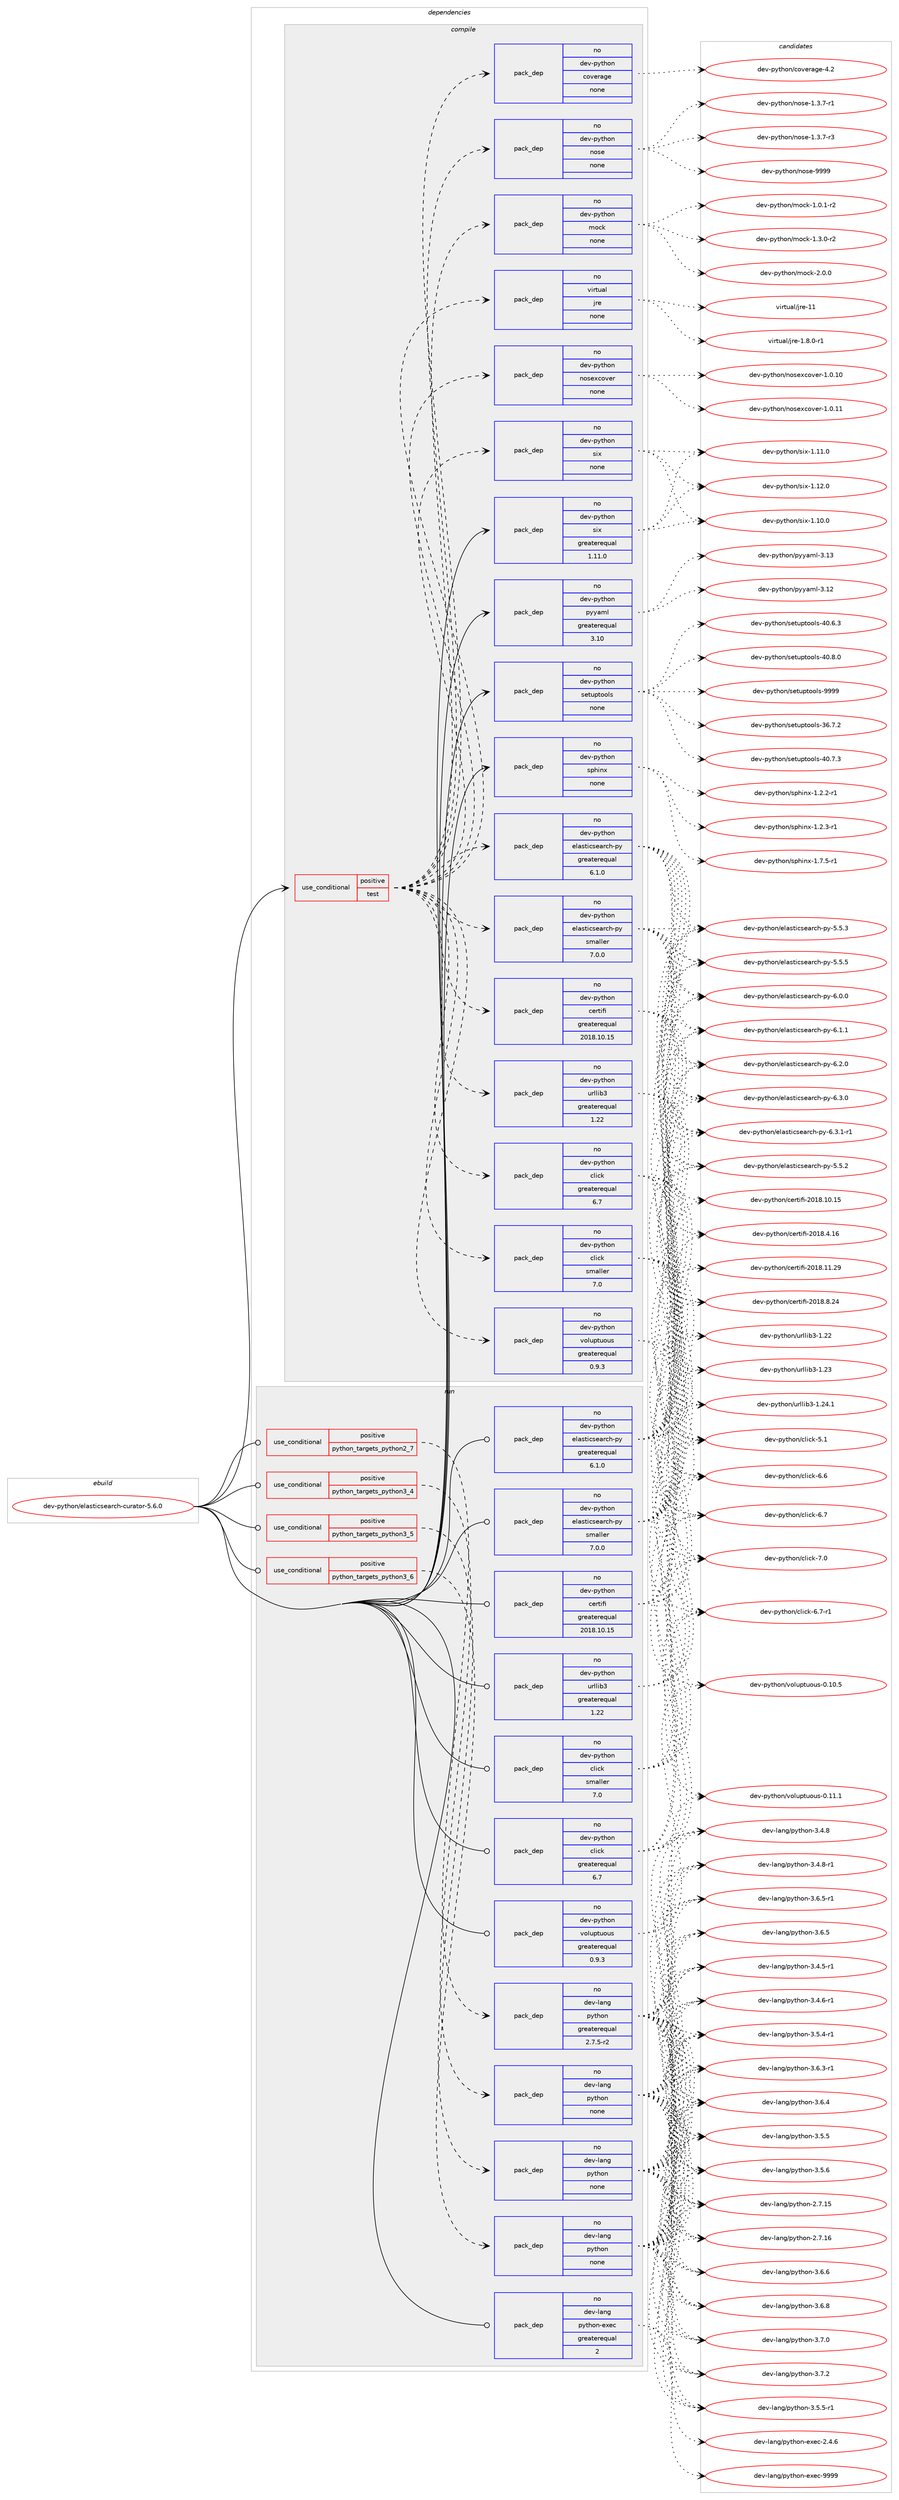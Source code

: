 digraph prolog {

# *************
# Graph options
# *************

newrank=true;
concentrate=true;
compound=true;
graph [rankdir=LR,fontname=Helvetica,fontsize=10,ranksep=1.5];#, ranksep=2.5, nodesep=0.2];
edge  [arrowhead=vee];
node  [fontname=Helvetica,fontsize=10];

# **********
# The ebuild
# **********

subgraph cluster_leftcol {
color=gray;
rank=same;
label=<<i>ebuild</i>>;
id [label="dev-python/elasticsearch-curator-5.6.0", color=red, width=4, href="../dev-python/elasticsearch-curator-5.6.0.svg"];
}

# ****************
# The dependencies
# ****************

subgraph cluster_midcol {
color=gray;
label=<<i>dependencies</i>>;
subgraph cluster_compile {
fillcolor="#eeeeee";
style=filled;
label=<<i>compile</i>>;
subgraph cond373805 {
dependency1407589 [label=<<TABLE BORDER="0" CELLBORDER="1" CELLSPACING="0" CELLPADDING="4"><TR><TD ROWSPAN="3" CELLPADDING="10">use_conditional</TD></TR><TR><TD>positive</TD></TR><TR><TD>test</TD></TR></TABLE>>, shape=none, color=red];
subgraph pack1010526 {
dependency1407590 [label=<<TABLE BORDER="0" CELLBORDER="1" CELLSPACING="0" CELLPADDING="4" WIDTH="220"><TR><TD ROWSPAN="6" CELLPADDING="30">pack_dep</TD></TR><TR><TD WIDTH="110">no</TD></TR><TR><TD>dev-python</TD></TR><TR><TD>elasticsearch-py</TD></TR><TR><TD>greaterequal</TD></TR><TR><TD>6.1.0</TD></TR></TABLE>>, shape=none, color=blue];
}
dependency1407589:e -> dependency1407590:w [weight=20,style="dashed",arrowhead="vee"];
subgraph pack1010527 {
dependency1407591 [label=<<TABLE BORDER="0" CELLBORDER="1" CELLSPACING="0" CELLPADDING="4" WIDTH="220"><TR><TD ROWSPAN="6" CELLPADDING="30">pack_dep</TD></TR><TR><TD WIDTH="110">no</TD></TR><TR><TD>dev-python</TD></TR><TR><TD>elasticsearch-py</TD></TR><TR><TD>smaller</TD></TR><TR><TD>7.0.0</TD></TR></TABLE>>, shape=none, color=blue];
}
dependency1407589:e -> dependency1407591:w [weight=20,style="dashed",arrowhead="vee"];
subgraph pack1010528 {
dependency1407592 [label=<<TABLE BORDER="0" CELLBORDER="1" CELLSPACING="0" CELLPADDING="4" WIDTH="220"><TR><TD ROWSPAN="6" CELLPADDING="30">pack_dep</TD></TR><TR><TD WIDTH="110">no</TD></TR><TR><TD>dev-python</TD></TR><TR><TD>click</TD></TR><TR><TD>greaterequal</TD></TR><TR><TD>6.7</TD></TR></TABLE>>, shape=none, color=blue];
}
dependency1407589:e -> dependency1407592:w [weight=20,style="dashed",arrowhead="vee"];
subgraph pack1010529 {
dependency1407593 [label=<<TABLE BORDER="0" CELLBORDER="1" CELLSPACING="0" CELLPADDING="4" WIDTH="220"><TR><TD ROWSPAN="6" CELLPADDING="30">pack_dep</TD></TR><TR><TD WIDTH="110">no</TD></TR><TR><TD>dev-python</TD></TR><TR><TD>click</TD></TR><TR><TD>smaller</TD></TR><TR><TD>7.0</TD></TR></TABLE>>, shape=none, color=blue];
}
dependency1407589:e -> dependency1407593:w [weight=20,style="dashed",arrowhead="vee"];
subgraph pack1010530 {
dependency1407594 [label=<<TABLE BORDER="0" CELLBORDER="1" CELLSPACING="0" CELLPADDING="4" WIDTH="220"><TR><TD ROWSPAN="6" CELLPADDING="30">pack_dep</TD></TR><TR><TD WIDTH="110">no</TD></TR><TR><TD>dev-python</TD></TR><TR><TD>certifi</TD></TR><TR><TD>greaterequal</TD></TR><TR><TD>2018.10.15</TD></TR></TABLE>>, shape=none, color=blue];
}
dependency1407589:e -> dependency1407594:w [weight=20,style="dashed",arrowhead="vee"];
subgraph pack1010531 {
dependency1407595 [label=<<TABLE BORDER="0" CELLBORDER="1" CELLSPACING="0" CELLPADDING="4" WIDTH="220"><TR><TD ROWSPAN="6" CELLPADDING="30">pack_dep</TD></TR><TR><TD WIDTH="110">no</TD></TR><TR><TD>dev-python</TD></TR><TR><TD>urllib3</TD></TR><TR><TD>greaterequal</TD></TR><TR><TD>1.22</TD></TR></TABLE>>, shape=none, color=blue];
}
dependency1407589:e -> dependency1407595:w [weight=20,style="dashed",arrowhead="vee"];
subgraph pack1010532 {
dependency1407596 [label=<<TABLE BORDER="0" CELLBORDER="1" CELLSPACING="0" CELLPADDING="4" WIDTH="220"><TR><TD ROWSPAN="6" CELLPADDING="30">pack_dep</TD></TR><TR><TD WIDTH="110">no</TD></TR><TR><TD>dev-python</TD></TR><TR><TD>voluptuous</TD></TR><TR><TD>greaterequal</TD></TR><TR><TD>0.9.3</TD></TR></TABLE>>, shape=none, color=blue];
}
dependency1407589:e -> dependency1407596:w [weight=20,style="dashed",arrowhead="vee"];
subgraph pack1010533 {
dependency1407597 [label=<<TABLE BORDER="0" CELLBORDER="1" CELLSPACING="0" CELLPADDING="4" WIDTH="220"><TR><TD ROWSPAN="6" CELLPADDING="30">pack_dep</TD></TR><TR><TD WIDTH="110">no</TD></TR><TR><TD>virtual</TD></TR><TR><TD>jre</TD></TR><TR><TD>none</TD></TR><TR><TD></TD></TR></TABLE>>, shape=none, color=blue];
}
dependency1407589:e -> dependency1407597:w [weight=20,style="dashed",arrowhead="vee"];
subgraph pack1010534 {
dependency1407598 [label=<<TABLE BORDER="0" CELLBORDER="1" CELLSPACING="0" CELLPADDING="4" WIDTH="220"><TR><TD ROWSPAN="6" CELLPADDING="30">pack_dep</TD></TR><TR><TD WIDTH="110">no</TD></TR><TR><TD>dev-python</TD></TR><TR><TD>mock</TD></TR><TR><TD>none</TD></TR><TR><TD></TD></TR></TABLE>>, shape=none, color=blue];
}
dependency1407589:e -> dependency1407598:w [weight=20,style="dashed",arrowhead="vee"];
subgraph pack1010535 {
dependency1407599 [label=<<TABLE BORDER="0" CELLBORDER="1" CELLSPACING="0" CELLPADDING="4" WIDTH="220"><TR><TD ROWSPAN="6" CELLPADDING="30">pack_dep</TD></TR><TR><TD WIDTH="110">no</TD></TR><TR><TD>dev-python</TD></TR><TR><TD>nose</TD></TR><TR><TD>none</TD></TR><TR><TD></TD></TR></TABLE>>, shape=none, color=blue];
}
dependency1407589:e -> dependency1407599:w [weight=20,style="dashed",arrowhead="vee"];
subgraph pack1010536 {
dependency1407600 [label=<<TABLE BORDER="0" CELLBORDER="1" CELLSPACING="0" CELLPADDING="4" WIDTH="220"><TR><TD ROWSPAN="6" CELLPADDING="30">pack_dep</TD></TR><TR><TD WIDTH="110">no</TD></TR><TR><TD>dev-python</TD></TR><TR><TD>coverage</TD></TR><TR><TD>none</TD></TR><TR><TD></TD></TR></TABLE>>, shape=none, color=blue];
}
dependency1407589:e -> dependency1407600:w [weight=20,style="dashed",arrowhead="vee"];
subgraph pack1010537 {
dependency1407601 [label=<<TABLE BORDER="0" CELLBORDER="1" CELLSPACING="0" CELLPADDING="4" WIDTH="220"><TR><TD ROWSPAN="6" CELLPADDING="30">pack_dep</TD></TR><TR><TD WIDTH="110">no</TD></TR><TR><TD>dev-python</TD></TR><TR><TD>nosexcover</TD></TR><TR><TD>none</TD></TR><TR><TD></TD></TR></TABLE>>, shape=none, color=blue];
}
dependency1407589:e -> dependency1407601:w [weight=20,style="dashed",arrowhead="vee"];
subgraph pack1010538 {
dependency1407602 [label=<<TABLE BORDER="0" CELLBORDER="1" CELLSPACING="0" CELLPADDING="4" WIDTH="220"><TR><TD ROWSPAN="6" CELLPADDING="30">pack_dep</TD></TR><TR><TD WIDTH="110">no</TD></TR><TR><TD>dev-python</TD></TR><TR><TD>six</TD></TR><TR><TD>none</TD></TR><TR><TD></TD></TR></TABLE>>, shape=none, color=blue];
}
dependency1407589:e -> dependency1407602:w [weight=20,style="dashed",arrowhead="vee"];
}
id:e -> dependency1407589:w [weight=20,style="solid",arrowhead="vee"];
subgraph pack1010539 {
dependency1407603 [label=<<TABLE BORDER="0" CELLBORDER="1" CELLSPACING="0" CELLPADDING="4" WIDTH="220"><TR><TD ROWSPAN="6" CELLPADDING="30">pack_dep</TD></TR><TR><TD WIDTH="110">no</TD></TR><TR><TD>dev-python</TD></TR><TR><TD>pyyaml</TD></TR><TR><TD>greaterequal</TD></TR><TR><TD>3.10</TD></TR></TABLE>>, shape=none, color=blue];
}
id:e -> dependency1407603:w [weight=20,style="solid",arrowhead="vee"];
subgraph pack1010540 {
dependency1407604 [label=<<TABLE BORDER="0" CELLBORDER="1" CELLSPACING="0" CELLPADDING="4" WIDTH="220"><TR><TD ROWSPAN="6" CELLPADDING="30">pack_dep</TD></TR><TR><TD WIDTH="110">no</TD></TR><TR><TD>dev-python</TD></TR><TR><TD>setuptools</TD></TR><TR><TD>none</TD></TR><TR><TD></TD></TR></TABLE>>, shape=none, color=blue];
}
id:e -> dependency1407604:w [weight=20,style="solid",arrowhead="vee"];
subgraph pack1010541 {
dependency1407605 [label=<<TABLE BORDER="0" CELLBORDER="1" CELLSPACING="0" CELLPADDING="4" WIDTH="220"><TR><TD ROWSPAN="6" CELLPADDING="30">pack_dep</TD></TR><TR><TD WIDTH="110">no</TD></TR><TR><TD>dev-python</TD></TR><TR><TD>six</TD></TR><TR><TD>greaterequal</TD></TR><TR><TD>1.11.0</TD></TR></TABLE>>, shape=none, color=blue];
}
id:e -> dependency1407605:w [weight=20,style="solid",arrowhead="vee"];
subgraph pack1010542 {
dependency1407606 [label=<<TABLE BORDER="0" CELLBORDER="1" CELLSPACING="0" CELLPADDING="4" WIDTH="220"><TR><TD ROWSPAN="6" CELLPADDING="30">pack_dep</TD></TR><TR><TD WIDTH="110">no</TD></TR><TR><TD>dev-python</TD></TR><TR><TD>sphinx</TD></TR><TR><TD>none</TD></TR><TR><TD></TD></TR></TABLE>>, shape=none, color=blue];
}
id:e -> dependency1407606:w [weight=20,style="solid",arrowhead="vee"];
}
subgraph cluster_compileandrun {
fillcolor="#eeeeee";
style=filled;
label=<<i>compile and run</i>>;
}
subgraph cluster_run {
fillcolor="#eeeeee";
style=filled;
label=<<i>run</i>>;
subgraph cond373806 {
dependency1407607 [label=<<TABLE BORDER="0" CELLBORDER="1" CELLSPACING="0" CELLPADDING="4"><TR><TD ROWSPAN="3" CELLPADDING="10">use_conditional</TD></TR><TR><TD>positive</TD></TR><TR><TD>python_targets_python2_7</TD></TR></TABLE>>, shape=none, color=red];
subgraph pack1010543 {
dependency1407608 [label=<<TABLE BORDER="0" CELLBORDER="1" CELLSPACING="0" CELLPADDING="4" WIDTH="220"><TR><TD ROWSPAN="6" CELLPADDING="30">pack_dep</TD></TR><TR><TD WIDTH="110">no</TD></TR><TR><TD>dev-lang</TD></TR><TR><TD>python</TD></TR><TR><TD>greaterequal</TD></TR><TR><TD>2.7.5-r2</TD></TR></TABLE>>, shape=none, color=blue];
}
dependency1407607:e -> dependency1407608:w [weight=20,style="dashed",arrowhead="vee"];
}
id:e -> dependency1407607:w [weight=20,style="solid",arrowhead="odot"];
subgraph cond373807 {
dependency1407609 [label=<<TABLE BORDER="0" CELLBORDER="1" CELLSPACING="0" CELLPADDING="4"><TR><TD ROWSPAN="3" CELLPADDING="10">use_conditional</TD></TR><TR><TD>positive</TD></TR><TR><TD>python_targets_python3_4</TD></TR></TABLE>>, shape=none, color=red];
subgraph pack1010544 {
dependency1407610 [label=<<TABLE BORDER="0" CELLBORDER="1" CELLSPACING="0" CELLPADDING="4" WIDTH="220"><TR><TD ROWSPAN="6" CELLPADDING="30">pack_dep</TD></TR><TR><TD WIDTH="110">no</TD></TR><TR><TD>dev-lang</TD></TR><TR><TD>python</TD></TR><TR><TD>none</TD></TR><TR><TD></TD></TR></TABLE>>, shape=none, color=blue];
}
dependency1407609:e -> dependency1407610:w [weight=20,style="dashed",arrowhead="vee"];
}
id:e -> dependency1407609:w [weight=20,style="solid",arrowhead="odot"];
subgraph cond373808 {
dependency1407611 [label=<<TABLE BORDER="0" CELLBORDER="1" CELLSPACING="0" CELLPADDING="4"><TR><TD ROWSPAN="3" CELLPADDING="10">use_conditional</TD></TR><TR><TD>positive</TD></TR><TR><TD>python_targets_python3_5</TD></TR></TABLE>>, shape=none, color=red];
subgraph pack1010545 {
dependency1407612 [label=<<TABLE BORDER="0" CELLBORDER="1" CELLSPACING="0" CELLPADDING="4" WIDTH="220"><TR><TD ROWSPAN="6" CELLPADDING="30">pack_dep</TD></TR><TR><TD WIDTH="110">no</TD></TR><TR><TD>dev-lang</TD></TR><TR><TD>python</TD></TR><TR><TD>none</TD></TR><TR><TD></TD></TR></TABLE>>, shape=none, color=blue];
}
dependency1407611:e -> dependency1407612:w [weight=20,style="dashed",arrowhead="vee"];
}
id:e -> dependency1407611:w [weight=20,style="solid",arrowhead="odot"];
subgraph cond373809 {
dependency1407613 [label=<<TABLE BORDER="0" CELLBORDER="1" CELLSPACING="0" CELLPADDING="4"><TR><TD ROWSPAN="3" CELLPADDING="10">use_conditional</TD></TR><TR><TD>positive</TD></TR><TR><TD>python_targets_python3_6</TD></TR></TABLE>>, shape=none, color=red];
subgraph pack1010546 {
dependency1407614 [label=<<TABLE BORDER="0" CELLBORDER="1" CELLSPACING="0" CELLPADDING="4" WIDTH="220"><TR><TD ROWSPAN="6" CELLPADDING="30">pack_dep</TD></TR><TR><TD WIDTH="110">no</TD></TR><TR><TD>dev-lang</TD></TR><TR><TD>python</TD></TR><TR><TD>none</TD></TR><TR><TD></TD></TR></TABLE>>, shape=none, color=blue];
}
dependency1407613:e -> dependency1407614:w [weight=20,style="dashed",arrowhead="vee"];
}
id:e -> dependency1407613:w [weight=20,style="solid",arrowhead="odot"];
subgraph pack1010547 {
dependency1407615 [label=<<TABLE BORDER="0" CELLBORDER="1" CELLSPACING="0" CELLPADDING="4" WIDTH="220"><TR><TD ROWSPAN="6" CELLPADDING="30">pack_dep</TD></TR><TR><TD WIDTH="110">no</TD></TR><TR><TD>dev-lang</TD></TR><TR><TD>python-exec</TD></TR><TR><TD>greaterequal</TD></TR><TR><TD>2</TD></TR></TABLE>>, shape=none, color=blue];
}
id:e -> dependency1407615:w [weight=20,style="solid",arrowhead="odot"];
subgraph pack1010548 {
dependency1407616 [label=<<TABLE BORDER="0" CELLBORDER="1" CELLSPACING="0" CELLPADDING="4" WIDTH="220"><TR><TD ROWSPAN="6" CELLPADDING="30">pack_dep</TD></TR><TR><TD WIDTH="110">no</TD></TR><TR><TD>dev-python</TD></TR><TR><TD>certifi</TD></TR><TR><TD>greaterequal</TD></TR><TR><TD>2018.10.15</TD></TR></TABLE>>, shape=none, color=blue];
}
id:e -> dependency1407616:w [weight=20,style="solid",arrowhead="odot"];
subgraph pack1010549 {
dependency1407617 [label=<<TABLE BORDER="0" CELLBORDER="1" CELLSPACING="0" CELLPADDING="4" WIDTH="220"><TR><TD ROWSPAN="6" CELLPADDING="30">pack_dep</TD></TR><TR><TD WIDTH="110">no</TD></TR><TR><TD>dev-python</TD></TR><TR><TD>click</TD></TR><TR><TD>greaterequal</TD></TR><TR><TD>6.7</TD></TR></TABLE>>, shape=none, color=blue];
}
id:e -> dependency1407617:w [weight=20,style="solid",arrowhead="odot"];
subgraph pack1010550 {
dependency1407618 [label=<<TABLE BORDER="0" CELLBORDER="1" CELLSPACING="0" CELLPADDING="4" WIDTH="220"><TR><TD ROWSPAN="6" CELLPADDING="30">pack_dep</TD></TR><TR><TD WIDTH="110">no</TD></TR><TR><TD>dev-python</TD></TR><TR><TD>click</TD></TR><TR><TD>smaller</TD></TR><TR><TD>7.0</TD></TR></TABLE>>, shape=none, color=blue];
}
id:e -> dependency1407618:w [weight=20,style="solid",arrowhead="odot"];
subgraph pack1010551 {
dependency1407619 [label=<<TABLE BORDER="0" CELLBORDER="1" CELLSPACING="0" CELLPADDING="4" WIDTH="220"><TR><TD ROWSPAN="6" CELLPADDING="30">pack_dep</TD></TR><TR><TD WIDTH="110">no</TD></TR><TR><TD>dev-python</TD></TR><TR><TD>elasticsearch-py</TD></TR><TR><TD>greaterequal</TD></TR><TR><TD>6.1.0</TD></TR></TABLE>>, shape=none, color=blue];
}
id:e -> dependency1407619:w [weight=20,style="solid",arrowhead="odot"];
subgraph pack1010552 {
dependency1407620 [label=<<TABLE BORDER="0" CELLBORDER="1" CELLSPACING="0" CELLPADDING="4" WIDTH="220"><TR><TD ROWSPAN="6" CELLPADDING="30">pack_dep</TD></TR><TR><TD WIDTH="110">no</TD></TR><TR><TD>dev-python</TD></TR><TR><TD>elasticsearch-py</TD></TR><TR><TD>smaller</TD></TR><TR><TD>7.0.0</TD></TR></TABLE>>, shape=none, color=blue];
}
id:e -> dependency1407620:w [weight=20,style="solid",arrowhead="odot"];
subgraph pack1010553 {
dependency1407621 [label=<<TABLE BORDER="0" CELLBORDER="1" CELLSPACING="0" CELLPADDING="4" WIDTH="220"><TR><TD ROWSPAN="6" CELLPADDING="30">pack_dep</TD></TR><TR><TD WIDTH="110">no</TD></TR><TR><TD>dev-python</TD></TR><TR><TD>urllib3</TD></TR><TR><TD>greaterequal</TD></TR><TR><TD>1.22</TD></TR></TABLE>>, shape=none, color=blue];
}
id:e -> dependency1407621:w [weight=20,style="solid",arrowhead="odot"];
subgraph pack1010554 {
dependency1407622 [label=<<TABLE BORDER="0" CELLBORDER="1" CELLSPACING="0" CELLPADDING="4" WIDTH="220"><TR><TD ROWSPAN="6" CELLPADDING="30">pack_dep</TD></TR><TR><TD WIDTH="110">no</TD></TR><TR><TD>dev-python</TD></TR><TR><TD>voluptuous</TD></TR><TR><TD>greaterequal</TD></TR><TR><TD>0.9.3</TD></TR></TABLE>>, shape=none, color=blue];
}
id:e -> dependency1407622:w [weight=20,style="solid",arrowhead="odot"];
}
}

# **************
# The candidates
# **************

subgraph cluster_choices {
rank=same;
color=gray;
label=<<i>candidates</i>>;

subgraph choice1010526 {
color=black;
nodesep=1;
choice10010111845112121116104111110471011089711511610599115101971149910445112121455346534650 [label="dev-python/elasticsearch-py-5.5.2", color=red, width=4,href="../dev-python/elasticsearch-py-5.5.2.svg"];
choice10010111845112121116104111110471011089711511610599115101971149910445112121455346534651 [label="dev-python/elasticsearch-py-5.5.3", color=red, width=4,href="../dev-python/elasticsearch-py-5.5.3.svg"];
choice10010111845112121116104111110471011089711511610599115101971149910445112121455346534653 [label="dev-python/elasticsearch-py-5.5.5", color=red, width=4,href="../dev-python/elasticsearch-py-5.5.5.svg"];
choice10010111845112121116104111110471011089711511610599115101971149910445112121455446484648 [label="dev-python/elasticsearch-py-6.0.0", color=red, width=4,href="../dev-python/elasticsearch-py-6.0.0.svg"];
choice10010111845112121116104111110471011089711511610599115101971149910445112121455446494649 [label="dev-python/elasticsearch-py-6.1.1", color=red, width=4,href="../dev-python/elasticsearch-py-6.1.1.svg"];
choice10010111845112121116104111110471011089711511610599115101971149910445112121455446504648 [label="dev-python/elasticsearch-py-6.2.0", color=red, width=4,href="../dev-python/elasticsearch-py-6.2.0.svg"];
choice10010111845112121116104111110471011089711511610599115101971149910445112121455446514648 [label="dev-python/elasticsearch-py-6.3.0", color=red, width=4,href="../dev-python/elasticsearch-py-6.3.0.svg"];
choice100101118451121211161041111104710110897115116105991151019711499104451121214554465146494511449 [label="dev-python/elasticsearch-py-6.3.1-r1", color=red, width=4,href="../dev-python/elasticsearch-py-6.3.1-r1.svg"];
dependency1407590:e -> choice10010111845112121116104111110471011089711511610599115101971149910445112121455346534650:w [style=dotted,weight="100"];
dependency1407590:e -> choice10010111845112121116104111110471011089711511610599115101971149910445112121455346534651:w [style=dotted,weight="100"];
dependency1407590:e -> choice10010111845112121116104111110471011089711511610599115101971149910445112121455346534653:w [style=dotted,weight="100"];
dependency1407590:e -> choice10010111845112121116104111110471011089711511610599115101971149910445112121455446484648:w [style=dotted,weight="100"];
dependency1407590:e -> choice10010111845112121116104111110471011089711511610599115101971149910445112121455446494649:w [style=dotted,weight="100"];
dependency1407590:e -> choice10010111845112121116104111110471011089711511610599115101971149910445112121455446504648:w [style=dotted,weight="100"];
dependency1407590:e -> choice10010111845112121116104111110471011089711511610599115101971149910445112121455446514648:w [style=dotted,weight="100"];
dependency1407590:e -> choice100101118451121211161041111104710110897115116105991151019711499104451121214554465146494511449:w [style=dotted,weight="100"];
}
subgraph choice1010527 {
color=black;
nodesep=1;
choice10010111845112121116104111110471011089711511610599115101971149910445112121455346534650 [label="dev-python/elasticsearch-py-5.5.2", color=red, width=4,href="../dev-python/elasticsearch-py-5.5.2.svg"];
choice10010111845112121116104111110471011089711511610599115101971149910445112121455346534651 [label="dev-python/elasticsearch-py-5.5.3", color=red, width=4,href="../dev-python/elasticsearch-py-5.5.3.svg"];
choice10010111845112121116104111110471011089711511610599115101971149910445112121455346534653 [label="dev-python/elasticsearch-py-5.5.5", color=red, width=4,href="../dev-python/elasticsearch-py-5.5.5.svg"];
choice10010111845112121116104111110471011089711511610599115101971149910445112121455446484648 [label="dev-python/elasticsearch-py-6.0.0", color=red, width=4,href="../dev-python/elasticsearch-py-6.0.0.svg"];
choice10010111845112121116104111110471011089711511610599115101971149910445112121455446494649 [label="dev-python/elasticsearch-py-6.1.1", color=red, width=4,href="../dev-python/elasticsearch-py-6.1.1.svg"];
choice10010111845112121116104111110471011089711511610599115101971149910445112121455446504648 [label="dev-python/elasticsearch-py-6.2.0", color=red, width=4,href="../dev-python/elasticsearch-py-6.2.0.svg"];
choice10010111845112121116104111110471011089711511610599115101971149910445112121455446514648 [label="dev-python/elasticsearch-py-6.3.0", color=red, width=4,href="../dev-python/elasticsearch-py-6.3.0.svg"];
choice100101118451121211161041111104710110897115116105991151019711499104451121214554465146494511449 [label="dev-python/elasticsearch-py-6.3.1-r1", color=red, width=4,href="../dev-python/elasticsearch-py-6.3.1-r1.svg"];
dependency1407591:e -> choice10010111845112121116104111110471011089711511610599115101971149910445112121455346534650:w [style=dotted,weight="100"];
dependency1407591:e -> choice10010111845112121116104111110471011089711511610599115101971149910445112121455346534651:w [style=dotted,weight="100"];
dependency1407591:e -> choice10010111845112121116104111110471011089711511610599115101971149910445112121455346534653:w [style=dotted,weight="100"];
dependency1407591:e -> choice10010111845112121116104111110471011089711511610599115101971149910445112121455446484648:w [style=dotted,weight="100"];
dependency1407591:e -> choice10010111845112121116104111110471011089711511610599115101971149910445112121455446494649:w [style=dotted,weight="100"];
dependency1407591:e -> choice10010111845112121116104111110471011089711511610599115101971149910445112121455446504648:w [style=dotted,weight="100"];
dependency1407591:e -> choice10010111845112121116104111110471011089711511610599115101971149910445112121455446514648:w [style=dotted,weight="100"];
dependency1407591:e -> choice100101118451121211161041111104710110897115116105991151019711499104451121214554465146494511449:w [style=dotted,weight="100"];
}
subgraph choice1010528 {
color=black;
nodesep=1;
choice1001011184511212111610411111047991081059910745534649 [label="dev-python/click-5.1", color=red, width=4,href="../dev-python/click-5.1.svg"];
choice1001011184511212111610411111047991081059910745544654 [label="dev-python/click-6.6", color=red, width=4,href="../dev-python/click-6.6.svg"];
choice1001011184511212111610411111047991081059910745544655 [label="dev-python/click-6.7", color=red, width=4,href="../dev-python/click-6.7.svg"];
choice10010111845112121116104111110479910810599107455446554511449 [label="dev-python/click-6.7-r1", color=red, width=4,href="../dev-python/click-6.7-r1.svg"];
choice1001011184511212111610411111047991081059910745554648 [label="dev-python/click-7.0", color=red, width=4,href="../dev-python/click-7.0.svg"];
dependency1407592:e -> choice1001011184511212111610411111047991081059910745534649:w [style=dotted,weight="100"];
dependency1407592:e -> choice1001011184511212111610411111047991081059910745544654:w [style=dotted,weight="100"];
dependency1407592:e -> choice1001011184511212111610411111047991081059910745544655:w [style=dotted,weight="100"];
dependency1407592:e -> choice10010111845112121116104111110479910810599107455446554511449:w [style=dotted,weight="100"];
dependency1407592:e -> choice1001011184511212111610411111047991081059910745554648:w [style=dotted,weight="100"];
}
subgraph choice1010529 {
color=black;
nodesep=1;
choice1001011184511212111610411111047991081059910745534649 [label="dev-python/click-5.1", color=red, width=4,href="../dev-python/click-5.1.svg"];
choice1001011184511212111610411111047991081059910745544654 [label="dev-python/click-6.6", color=red, width=4,href="../dev-python/click-6.6.svg"];
choice1001011184511212111610411111047991081059910745544655 [label="dev-python/click-6.7", color=red, width=4,href="../dev-python/click-6.7.svg"];
choice10010111845112121116104111110479910810599107455446554511449 [label="dev-python/click-6.7-r1", color=red, width=4,href="../dev-python/click-6.7-r1.svg"];
choice1001011184511212111610411111047991081059910745554648 [label="dev-python/click-7.0", color=red, width=4,href="../dev-python/click-7.0.svg"];
dependency1407593:e -> choice1001011184511212111610411111047991081059910745534649:w [style=dotted,weight="100"];
dependency1407593:e -> choice1001011184511212111610411111047991081059910745544654:w [style=dotted,weight="100"];
dependency1407593:e -> choice1001011184511212111610411111047991081059910745544655:w [style=dotted,weight="100"];
dependency1407593:e -> choice10010111845112121116104111110479910810599107455446554511449:w [style=dotted,weight="100"];
dependency1407593:e -> choice1001011184511212111610411111047991081059910745554648:w [style=dotted,weight="100"];
}
subgraph choice1010530 {
color=black;
nodesep=1;
choice1001011184511212111610411111047991011141161051021054550484956464948464953 [label="dev-python/certifi-2018.10.15", color=red, width=4,href="../dev-python/certifi-2018.10.15.svg"];
choice1001011184511212111610411111047991011141161051021054550484956464949465057 [label="dev-python/certifi-2018.11.29", color=red, width=4,href="../dev-python/certifi-2018.11.29.svg"];
choice10010111845112121116104111110479910111411610510210545504849564652464954 [label="dev-python/certifi-2018.4.16", color=red, width=4,href="../dev-python/certifi-2018.4.16.svg"];
choice10010111845112121116104111110479910111411610510210545504849564656465052 [label="dev-python/certifi-2018.8.24", color=red, width=4,href="../dev-python/certifi-2018.8.24.svg"];
dependency1407594:e -> choice1001011184511212111610411111047991011141161051021054550484956464948464953:w [style=dotted,weight="100"];
dependency1407594:e -> choice1001011184511212111610411111047991011141161051021054550484956464949465057:w [style=dotted,weight="100"];
dependency1407594:e -> choice10010111845112121116104111110479910111411610510210545504849564652464954:w [style=dotted,weight="100"];
dependency1407594:e -> choice10010111845112121116104111110479910111411610510210545504849564656465052:w [style=dotted,weight="100"];
}
subgraph choice1010531 {
color=black;
nodesep=1;
choice100101118451121211161041111104711711410810810598514549465050 [label="dev-python/urllib3-1.22", color=red, width=4,href="../dev-python/urllib3-1.22.svg"];
choice100101118451121211161041111104711711410810810598514549465051 [label="dev-python/urllib3-1.23", color=red, width=4,href="../dev-python/urllib3-1.23.svg"];
choice1001011184511212111610411111047117114108108105985145494650524649 [label="dev-python/urllib3-1.24.1", color=red, width=4,href="../dev-python/urllib3-1.24.1.svg"];
dependency1407595:e -> choice100101118451121211161041111104711711410810810598514549465050:w [style=dotted,weight="100"];
dependency1407595:e -> choice100101118451121211161041111104711711410810810598514549465051:w [style=dotted,weight="100"];
dependency1407595:e -> choice1001011184511212111610411111047117114108108105985145494650524649:w [style=dotted,weight="100"];
}
subgraph choice1010532 {
color=black;
nodesep=1;
choice100101118451121211161041111104711811110811711211611711111711545484649484653 [label="dev-python/voluptuous-0.10.5", color=red, width=4,href="../dev-python/voluptuous-0.10.5.svg"];
choice100101118451121211161041111104711811110811711211611711111711545484649494649 [label="dev-python/voluptuous-0.11.1", color=red, width=4,href="../dev-python/voluptuous-0.11.1.svg"];
dependency1407596:e -> choice100101118451121211161041111104711811110811711211611711111711545484649484653:w [style=dotted,weight="100"];
dependency1407596:e -> choice100101118451121211161041111104711811110811711211611711111711545484649494649:w [style=dotted,weight="100"];
}
subgraph choice1010533 {
color=black;
nodesep=1;
choice11810511411611797108471061141014549465646484511449 [label="virtual/jre-1.8.0-r1", color=red, width=4,href="../virtual/jre-1.8.0-r1.svg"];
choice1181051141161179710847106114101454949 [label="virtual/jre-11", color=red, width=4,href="../virtual/jre-11.svg"];
dependency1407597:e -> choice11810511411611797108471061141014549465646484511449:w [style=dotted,weight="100"];
dependency1407597:e -> choice1181051141161179710847106114101454949:w [style=dotted,weight="100"];
}
subgraph choice1010534 {
color=black;
nodesep=1;
choice1001011184511212111610411111047109111991074549464846494511450 [label="dev-python/mock-1.0.1-r2", color=red, width=4,href="../dev-python/mock-1.0.1-r2.svg"];
choice1001011184511212111610411111047109111991074549465146484511450 [label="dev-python/mock-1.3.0-r2", color=red, width=4,href="../dev-python/mock-1.3.0-r2.svg"];
choice100101118451121211161041111104710911199107455046484648 [label="dev-python/mock-2.0.0", color=red, width=4,href="../dev-python/mock-2.0.0.svg"];
dependency1407598:e -> choice1001011184511212111610411111047109111991074549464846494511450:w [style=dotted,weight="100"];
dependency1407598:e -> choice1001011184511212111610411111047109111991074549465146484511450:w [style=dotted,weight="100"];
dependency1407598:e -> choice100101118451121211161041111104710911199107455046484648:w [style=dotted,weight="100"];
}
subgraph choice1010535 {
color=black;
nodesep=1;
choice10010111845112121116104111110471101111151014549465146554511449 [label="dev-python/nose-1.3.7-r1", color=red, width=4,href="../dev-python/nose-1.3.7-r1.svg"];
choice10010111845112121116104111110471101111151014549465146554511451 [label="dev-python/nose-1.3.7-r3", color=red, width=4,href="../dev-python/nose-1.3.7-r3.svg"];
choice10010111845112121116104111110471101111151014557575757 [label="dev-python/nose-9999", color=red, width=4,href="../dev-python/nose-9999.svg"];
dependency1407599:e -> choice10010111845112121116104111110471101111151014549465146554511449:w [style=dotted,weight="100"];
dependency1407599:e -> choice10010111845112121116104111110471101111151014549465146554511451:w [style=dotted,weight="100"];
dependency1407599:e -> choice10010111845112121116104111110471101111151014557575757:w [style=dotted,weight="100"];
}
subgraph choice1010536 {
color=black;
nodesep=1;
choice1001011184511212111610411111047991111181011149710310145524650 [label="dev-python/coverage-4.2", color=red, width=4,href="../dev-python/coverage-4.2.svg"];
dependency1407600:e -> choice1001011184511212111610411111047991111181011149710310145524650:w [style=dotted,weight="100"];
}
subgraph choice1010537 {
color=black;
nodesep=1;
choice10010111845112121116104111110471101111151011209911111810111445494648464948 [label="dev-python/nosexcover-1.0.10", color=red, width=4,href="../dev-python/nosexcover-1.0.10.svg"];
choice10010111845112121116104111110471101111151011209911111810111445494648464949 [label="dev-python/nosexcover-1.0.11", color=red, width=4,href="../dev-python/nosexcover-1.0.11.svg"];
dependency1407601:e -> choice10010111845112121116104111110471101111151011209911111810111445494648464948:w [style=dotted,weight="100"];
dependency1407601:e -> choice10010111845112121116104111110471101111151011209911111810111445494648464949:w [style=dotted,weight="100"];
}
subgraph choice1010538 {
color=black;
nodesep=1;
choice100101118451121211161041111104711510512045494649484648 [label="dev-python/six-1.10.0", color=red, width=4,href="../dev-python/six-1.10.0.svg"];
choice100101118451121211161041111104711510512045494649494648 [label="dev-python/six-1.11.0", color=red, width=4,href="../dev-python/six-1.11.0.svg"];
choice100101118451121211161041111104711510512045494649504648 [label="dev-python/six-1.12.0", color=red, width=4,href="../dev-python/six-1.12.0.svg"];
dependency1407602:e -> choice100101118451121211161041111104711510512045494649484648:w [style=dotted,weight="100"];
dependency1407602:e -> choice100101118451121211161041111104711510512045494649494648:w [style=dotted,weight="100"];
dependency1407602:e -> choice100101118451121211161041111104711510512045494649504648:w [style=dotted,weight="100"];
}
subgraph choice1010539 {
color=black;
nodesep=1;
choice1001011184511212111610411111047112121121971091084551464950 [label="dev-python/pyyaml-3.12", color=red, width=4,href="../dev-python/pyyaml-3.12.svg"];
choice1001011184511212111610411111047112121121971091084551464951 [label="dev-python/pyyaml-3.13", color=red, width=4,href="../dev-python/pyyaml-3.13.svg"];
dependency1407603:e -> choice1001011184511212111610411111047112121121971091084551464950:w [style=dotted,weight="100"];
dependency1407603:e -> choice1001011184511212111610411111047112121121971091084551464951:w [style=dotted,weight="100"];
}
subgraph choice1010540 {
color=black;
nodesep=1;
choice100101118451121211161041111104711510111611711211611111110811545515446554650 [label="dev-python/setuptools-36.7.2", color=red, width=4,href="../dev-python/setuptools-36.7.2.svg"];
choice100101118451121211161041111104711510111611711211611111110811545524846544651 [label="dev-python/setuptools-40.6.3", color=red, width=4,href="../dev-python/setuptools-40.6.3.svg"];
choice100101118451121211161041111104711510111611711211611111110811545524846554651 [label="dev-python/setuptools-40.7.3", color=red, width=4,href="../dev-python/setuptools-40.7.3.svg"];
choice100101118451121211161041111104711510111611711211611111110811545524846564648 [label="dev-python/setuptools-40.8.0", color=red, width=4,href="../dev-python/setuptools-40.8.0.svg"];
choice10010111845112121116104111110471151011161171121161111111081154557575757 [label="dev-python/setuptools-9999", color=red, width=4,href="../dev-python/setuptools-9999.svg"];
dependency1407604:e -> choice100101118451121211161041111104711510111611711211611111110811545515446554650:w [style=dotted,weight="100"];
dependency1407604:e -> choice100101118451121211161041111104711510111611711211611111110811545524846544651:w [style=dotted,weight="100"];
dependency1407604:e -> choice100101118451121211161041111104711510111611711211611111110811545524846554651:w [style=dotted,weight="100"];
dependency1407604:e -> choice100101118451121211161041111104711510111611711211611111110811545524846564648:w [style=dotted,weight="100"];
dependency1407604:e -> choice10010111845112121116104111110471151011161171121161111111081154557575757:w [style=dotted,weight="100"];
}
subgraph choice1010541 {
color=black;
nodesep=1;
choice100101118451121211161041111104711510512045494649484648 [label="dev-python/six-1.10.0", color=red, width=4,href="../dev-python/six-1.10.0.svg"];
choice100101118451121211161041111104711510512045494649494648 [label="dev-python/six-1.11.0", color=red, width=4,href="../dev-python/six-1.11.0.svg"];
choice100101118451121211161041111104711510512045494649504648 [label="dev-python/six-1.12.0", color=red, width=4,href="../dev-python/six-1.12.0.svg"];
dependency1407605:e -> choice100101118451121211161041111104711510512045494649484648:w [style=dotted,weight="100"];
dependency1407605:e -> choice100101118451121211161041111104711510512045494649494648:w [style=dotted,weight="100"];
dependency1407605:e -> choice100101118451121211161041111104711510512045494649504648:w [style=dotted,weight="100"];
}
subgraph choice1010542 {
color=black;
nodesep=1;
choice10010111845112121116104111110471151121041051101204549465046504511449 [label="dev-python/sphinx-1.2.2-r1", color=red, width=4,href="../dev-python/sphinx-1.2.2-r1.svg"];
choice10010111845112121116104111110471151121041051101204549465046514511449 [label="dev-python/sphinx-1.2.3-r1", color=red, width=4,href="../dev-python/sphinx-1.2.3-r1.svg"];
choice10010111845112121116104111110471151121041051101204549465546534511449 [label="dev-python/sphinx-1.7.5-r1", color=red, width=4,href="../dev-python/sphinx-1.7.5-r1.svg"];
dependency1407606:e -> choice10010111845112121116104111110471151121041051101204549465046504511449:w [style=dotted,weight="100"];
dependency1407606:e -> choice10010111845112121116104111110471151121041051101204549465046514511449:w [style=dotted,weight="100"];
dependency1407606:e -> choice10010111845112121116104111110471151121041051101204549465546534511449:w [style=dotted,weight="100"];
}
subgraph choice1010543 {
color=black;
nodesep=1;
choice10010111845108971101034711212111610411111045504655464953 [label="dev-lang/python-2.7.15", color=red, width=4,href="../dev-lang/python-2.7.15.svg"];
choice10010111845108971101034711212111610411111045504655464954 [label="dev-lang/python-2.7.16", color=red, width=4,href="../dev-lang/python-2.7.16.svg"];
choice1001011184510897110103471121211161041111104551465246534511449 [label="dev-lang/python-3.4.5-r1", color=red, width=4,href="../dev-lang/python-3.4.5-r1.svg"];
choice1001011184510897110103471121211161041111104551465246544511449 [label="dev-lang/python-3.4.6-r1", color=red, width=4,href="../dev-lang/python-3.4.6-r1.svg"];
choice100101118451089711010347112121116104111110455146524656 [label="dev-lang/python-3.4.8", color=red, width=4,href="../dev-lang/python-3.4.8.svg"];
choice1001011184510897110103471121211161041111104551465246564511449 [label="dev-lang/python-3.4.8-r1", color=red, width=4,href="../dev-lang/python-3.4.8-r1.svg"];
choice1001011184510897110103471121211161041111104551465346524511449 [label="dev-lang/python-3.5.4-r1", color=red, width=4,href="../dev-lang/python-3.5.4-r1.svg"];
choice100101118451089711010347112121116104111110455146534653 [label="dev-lang/python-3.5.5", color=red, width=4,href="../dev-lang/python-3.5.5.svg"];
choice1001011184510897110103471121211161041111104551465346534511449 [label="dev-lang/python-3.5.5-r1", color=red, width=4,href="../dev-lang/python-3.5.5-r1.svg"];
choice100101118451089711010347112121116104111110455146534654 [label="dev-lang/python-3.5.6", color=red, width=4,href="../dev-lang/python-3.5.6.svg"];
choice1001011184510897110103471121211161041111104551465446514511449 [label="dev-lang/python-3.6.3-r1", color=red, width=4,href="../dev-lang/python-3.6.3-r1.svg"];
choice100101118451089711010347112121116104111110455146544652 [label="dev-lang/python-3.6.4", color=red, width=4,href="../dev-lang/python-3.6.4.svg"];
choice100101118451089711010347112121116104111110455146544653 [label="dev-lang/python-3.6.5", color=red, width=4,href="../dev-lang/python-3.6.5.svg"];
choice1001011184510897110103471121211161041111104551465446534511449 [label="dev-lang/python-3.6.5-r1", color=red, width=4,href="../dev-lang/python-3.6.5-r1.svg"];
choice100101118451089711010347112121116104111110455146544654 [label="dev-lang/python-3.6.6", color=red, width=4,href="../dev-lang/python-3.6.6.svg"];
choice100101118451089711010347112121116104111110455146544656 [label="dev-lang/python-3.6.8", color=red, width=4,href="../dev-lang/python-3.6.8.svg"];
choice100101118451089711010347112121116104111110455146554648 [label="dev-lang/python-3.7.0", color=red, width=4,href="../dev-lang/python-3.7.0.svg"];
choice100101118451089711010347112121116104111110455146554650 [label="dev-lang/python-3.7.2", color=red, width=4,href="../dev-lang/python-3.7.2.svg"];
dependency1407608:e -> choice10010111845108971101034711212111610411111045504655464953:w [style=dotted,weight="100"];
dependency1407608:e -> choice10010111845108971101034711212111610411111045504655464954:w [style=dotted,weight="100"];
dependency1407608:e -> choice1001011184510897110103471121211161041111104551465246534511449:w [style=dotted,weight="100"];
dependency1407608:e -> choice1001011184510897110103471121211161041111104551465246544511449:w [style=dotted,weight="100"];
dependency1407608:e -> choice100101118451089711010347112121116104111110455146524656:w [style=dotted,weight="100"];
dependency1407608:e -> choice1001011184510897110103471121211161041111104551465246564511449:w [style=dotted,weight="100"];
dependency1407608:e -> choice1001011184510897110103471121211161041111104551465346524511449:w [style=dotted,weight="100"];
dependency1407608:e -> choice100101118451089711010347112121116104111110455146534653:w [style=dotted,weight="100"];
dependency1407608:e -> choice1001011184510897110103471121211161041111104551465346534511449:w [style=dotted,weight="100"];
dependency1407608:e -> choice100101118451089711010347112121116104111110455146534654:w [style=dotted,weight="100"];
dependency1407608:e -> choice1001011184510897110103471121211161041111104551465446514511449:w [style=dotted,weight="100"];
dependency1407608:e -> choice100101118451089711010347112121116104111110455146544652:w [style=dotted,weight="100"];
dependency1407608:e -> choice100101118451089711010347112121116104111110455146544653:w [style=dotted,weight="100"];
dependency1407608:e -> choice1001011184510897110103471121211161041111104551465446534511449:w [style=dotted,weight="100"];
dependency1407608:e -> choice100101118451089711010347112121116104111110455146544654:w [style=dotted,weight="100"];
dependency1407608:e -> choice100101118451089711010347112121116104111110455146544656:w [style=dotted,weight="100"];
dependency1407608:e -> choice100101118451089711010347112121116104111110455146554648:w [style=dotted,weight="100"];
dependency1407608:e -> choice100101118451089711010347112121116104111110455146554650:w [style=dotted,weight="100"];
}
subgraph choice1010544 {
color=black;
nodesep=1;
choice10010111845108971101034711212111610411111045504655464953 [label="dev-lang/python-2.7.15", color=red, width=4,href="../dev-lang/python-2.7.15.svg"];
choice10010111845108971101034711212111610411111045504655464954 [label="dev-lang/python-2.7.16", color=red, width=4,href="../dev-lang/python-2.7.16.svg"];
choice1001011184510897110103471121211161041111104551465246534511449 [label="dev-lang/python-3.4.5-r1", color=red, width=4,href="../dev-lang/python-3.4.5-r1.svg"];
choice1001011184510897110103471121211161041111104551465246544511449 [label="dev-lang/python-3.4.6-r1", color=red, width=4,href="../dev-lang/python-3.4.6-r1.svg"];
choice100101118451089711010347112121116104111110455146524656 [label="dev-lang/python-3.4.8", color=red, width=4,href="../dev-lang/python-3.4.8.svg"];
choice1001011184510897110103471121211161041111104551465246564511449 [label="dev-lang/python-3.4.8-r1", color=red, width=4,href="../dev-lang/python-3.4.8-r1.svg"];
choice1001011184510897110103471121211161041111104551465346524511449 [label="dev-lang/python-3.5.4-r1", color=red, width=4,href="../dev-lang/python-3.5.4-r1.svg"];
choice100101118451089711010347112121116104111110455146534653 [label="dev-lang/python-3.5.5", color=red, width=4,href="../dev-lang/python-3.5.5.svg"];
choice1001011184510897110103471121211161041111104551465346534511449 [label="dev-lang/python-3.5.5-r1", color=red, width=4,href="../dev-lang/python-3.5.5-r1.svg"];
choice100101118451089711010347112121116104111110455146534654 [label="dev-lang/python-3.5.6", color=red, width=4,href="../dev-lang/python-3.5.6.svg"];
choice1001011184510897110103471121211161041111104551465446514511449 [label="dev-lang/python-3.6.3-r1", color=red, width=4,href="../dev-lang/python-3.6.3-r1.svg"];
choice100101118451089711010347112121116104111110455146544652 [label="dev-lang/python-3.6.4", color=red, width=4,href="../dev-lang/python-3.6.4.svg"];
choice100101118451089711010347112121116104111110455146544653 [label="dev-lang/python-3.6.5", color=red, width=4,href="../dev-lang/python-3.6.5.svg"];
choice1001011184510897110103471121211161041111104551465446534511449 [label="dev-lang/python-3.6.5-r1", color=red, width=4,href="../dev-lang/python-3.6.5-r1.svg"];
choice100101118451089711010347112121116104111110455146544654 [label="dev-lang/python-3.6.6", color=red, width=4,href="../dev-lang/python-3.6.6.svg"];
choice100101118451089711010347112121116104111110455146544656 [label="dev-lang/python-3.6.8", color=red, width=4,href="../dev-lang/python-3.6.8.svg"];
choice100101118451089711010347112121116104111110455146554648 [label="dev-lang/python-3.7.0", color=red, width=4,href="../dev-lang/python-3.7.0.svg"];
choice100101118451089711010347112121116104111110455146554650 [label="dev-lang/python-3.7.2", color=red, width=4,href="../dev-lang/python-3.7.2.svg"];
dependency1407610:e -> choice10010111845108971101034711212111610411111045504655464953:w [style=dotted,weight="100"];
dependency1407610:e -> choice10010111845108971101034711212111610411111045504655464954:w [style=dotted,weight="100"];
dependency1407610:e -> choice1001011184510897110103471121211161041111104551465246534511449:w [style=dotted,weight="100"];
dependency1407610:e -> choice1001011184510897110103471121211161041111104551465246544511449:w [style=dotted,weight="100"];
dependency1407610:e -> choice100101118451089711010347112121116104111110455146524656:w [style=dotted,weight="100"];
dependency1407610:e -> choice1001011184510897110103471121211161041111104551465246564511449:w [style=dotted,weight="100"];
dependency1407610:e -> choice1001011184510897110103471121211161041111104551465346524511449:w [style=dotted,weight="100"];
dependency1407610:e -> choice100101118451089711010347112121116104111110455146534653:w [style=dotted,weight="100"];
dependency1407610:e -> choice1001011184510897110103471121211161041111104551465346534511449:w [style=dotted,weight="100"];
dependency1407610:e -> choice100101118451089711010347112121116104111110455146534654:w [style=dotted,weight="100"];
dependency1407610:e -> choice1001011184510897110103471121211161041111104551465446514511449:w [style=dotted,weight="100"];
dependency1407610:e -> choice100101118451089711010347112121116104111110455146544652:w [style=dotted,weight="100"];
dependency1407610:e -> choice100101118451089711010347112121116104111110455146544653:w [style=dotted,weight="100"];
dependency1407610:e -> choice1001011184510897110103471121211161041111104551465446534511449:w [style=dotted,weight="100"];
dependency1407610:e -> choice100101118451089711010347112121116104111110455146544654:w [style=dotted,weight="100"];
dependency1407610:e -> choice100101118451089711010347112121116104111110455146544656:w [style=dotted,weight="100"];
dependency1407610:e -> choice100101118451089711010347112121116104111110455146554648:w [style=dotted,weight="100"];
dependency1407610:e -> choice100101118451089711010347112121116104111110455146554650:w [style=dotted,weight="100"];
}
subgraph choice1010545 {
color=black;
nodesep=1;
choice10010111845108971101034711212111610411111045504655464953 [label="dev-lang/python-2.7.15", color=red, width=4,href="../dev-lang/python-2.7.15.svg"];
choice10010111845108971101034711212111610411111045504655464954 [label="dev-lang/python-2.7.16", color=red, width=4,href="../dev-lang/python-2.7.16.svg"];
choice1001011184510897110103471121211161041111104551465246534511449 [label="dev-lang/python-3.4.5-r1", color=red, width=4,href="../dev-lang/python-3.4.5-r1.svg"];
choice1001011184510897110103471121211161041111104551465246544511449 [label="dev-lang/python-3.4.6-r1", color=red, width=4,href="../dev-lang/python-3.4.6-r1.svg"];
choice100101118451089711010347112121116104111110455146524656 [label="dev-lang/python-3.4.8", color=red, width=4,href="../dev-lang/python-3.4.8.svg"];
choice1001011184510897110103471121211161041111104551465246564511449 [label="dev-lang/python-3.4.8-r1", color=red, width=4,href="../dev-lang/python-3.4.8-r1.svg"];
choice1001011184510897110103471121211161041111104551465346524511449 [label="dev-lang/python-3.5.4-r1", color=red, width=4,href="../dev-lang/python-3.5.4-r1.svg"];
choice100101118451089711010347112121116104111110455146534653 [label="dev-lang/python-3.5.5", color=red, width=4,href="../dev-lang/python-3.5.5.svg"];
choice1001011184510897110103471121211161041111104551465346534511449 [label="dev-lang/python-3.5.5-r1", color=red, width=4,href="../dev-lang/python-3.5.5-r1.svg"];
choice100101118451089711010347112121116104111110455146534654 [label="dev-lang/python-3.5.6", color=red, width=4,href="../dev-lang/python-3.5.6.svg"];
choice1001011184510897110103471121211161041111104551465446514511449 [label="dev-lang/python-3.6.3-r1", color=red, width=4,href="../dev-lang/python-3.6.3-r1.svg"];
choice100101118451089711010347112121116104111110455146544652 [label="dev-lang/python-3.6.4", color=red, width=4,href="../dev-lang/python-3.6.4.svg"];
choice100101118451089711010347112121116104111110455146544653 [label="dev-lang/python-3.6.5", color=red, width=4,href="../dev-lang/python-3.6.5.svg"];
choice1001011184510897110103471121211161041111104551465446534511449 [label="dev-lang/python-3.6.5-r1", color=red, width=4,href="../dev-lang/python-3.6.5-r1.svg"];
choice100101118451089711010347112121116104111110455146544654 [label="dev-lang/python-3.6.6", color=red, width=4,href="../dev-lang/python-3.6.6.svg"];
choice100101118451089711010347112121116104111110455146544656 [label="dev-lang/python-3.6.8", color=red, width=4,href="../dev-lang/python-3.6.8.svg"];
choice100101118451089711010347112121116104111110455146554648 [label="dev-lang/python-3.7.0", color=red, width=4,href="../dev-lang/python-3.7.0.svg"];
choice100101118451089711010347112121116104111110455146554650 [label="dev-lang/python-3.7.2", color=red, width=4,href="../dev-lang/python-3.7.2.svg"];
dependency1407612:e -> choice10010111845108971101034711212111610411111045504655464953:w [style=dotted,weight="100"];
dependency1407612:e -> choice10010111845108971101034711212111610411111045504655464954:w [style=dotted,weight="100"];
dependency1407612:e -> choice1001011184510897110103471121211161041111104551465246534511449:w [style=dotted,weight="100"];
dependency1407612:e -> choice1001011184510897110103471121211161041111104551465246544511449:w [style=dotted,weight="100"];
dependency1407612:e -> choice100101118451089711010347112121116104111110455146524656:w [style=dotted,weight="100"];
dependency1407612:e -> choice1001011184510897110103471121211161041111104551465246564511449:w [style=dotted,weight="100"];
dependency1407612:e -> choice1001011184510897110103471121211161041111104551465346524511449:w [style=dotted,weight="100"];
dependency1407612:e -> choice100101118451089711010347112121116104111110455146534653:w [style=dotted,weight="100"];
dependency1407612:e -> choice1001011184510897110103471121211161041111104551465346534511449:w [style=dotted,weight="100"];
dependency1407612:e -> choice100101118451089711010347112121116104111110455146534654:w [style=dotted,weight="100"];
dependency1407612:e -> choice1001011184510897110103471121211161041111104551465446514511449:w [style=dotted,weight="100"];
dependency1407612:e -> choice100101118451089711010347112121116104111110455146544652:w [style=dotted,weight="100"];
dependency1407612:e -> choice100101118451089711010347112121116104111110455146544653:w [style=dotted,weight="100"];
dependency1407612:e -> choice1001011184510897110103471121211161041111104551465446534511449:w [style=dotted,weight="100"];
dependency1407612:e -> choice100101118451089711010347112121116104111110455146544654:w [style=dotted,weight="100"];
dependency1407612:e -> choice100101118451089711010347112121116104111110455146544656:w [style=dotted,weight="100"];
dependency1407612:e -> choice100101118451089711010347112121116104111110455146554648:w [style=dotted,weight="100"];
dependency1407612:e -> choice100101118451089711010347112121116104111110455146554650:w [style=dotted,weight="100"];
}
subgraph choice1010546 {
color=black;
nodesep=1;
choice10010111845108971101034711212111610411111045504655464953 [label="dev-lang/python-2.7.15", color=red, width=4,href="../dev-lang/python-2.7.15.svg"];
choice10010111845108971101034711212111610411111045504655464954 [label="dev-lang/python-2.7.16", color=red, width=4,href="../dev-lang/python-2.7.16.svg"];
choice1001011184510897110103471121211161041111104551465246534511449 [label="dev-lang/python-3.4.5-r1", color=red, width=4,href="../dev-lang/python-3.4.5-r1.svg"];
choice1001011184510897110103471121211161041111104551465246544511449 [label="dev-lang/python-3.4.6-r1", color=red, width=4,href="../dev-lang/python-3.4.6-r1.svg"];
choice100101118451089711010347112121116104111110455146524656 [label="dev-lang/python-3.4.8", color=red, width=4,href="../dev-lang/python-3.4.8.svg"];
choice1001011184510897110103471121211161041111104551465246564511449 [label="dev-lang/python-3.4.8-r1", color=red, width=4,href="../dev-lang/python-3.4.8-r1.svg"];
choice1001011184510897110103471121211161041111104551465346524511449 [label="dev-lang/python-3.5.4-r1", color=red, width=4,href="../dev-lang/python-3.5.4-r1.svg"];
choice100101118451089711010347112121116104111110455146534653 [label="dev-lang/python-3.5.5", color=red, width=4,href="../dev-lang/python-3.5.5.svg"];
choice1001011184510897110103471121211161041111104551465346534511449 [label="dev-lang/python-3.5.5-r1", color=red, width=4,href="../dev-lang/python-3.5.5-r1.svg"];
choice100101118451089711010347112121116104111110455146534654 [label="dev-lang/python-3.5.6", color=red, width=4,href="../dev-lang/python-3.5.6.svg"];
choice1001011184510897110103471121211161041111104551465446514511449 [label="dev-lang/python-3.6.3-r1", color=red, width=4,href="../dev-lang/python-3.6.3-r1.svg"];
choice100101118451089711010347112121116104111110455146544652 [label="dev-lang/python-3.6.4", color=red, width=4,href="../dev-lang/python-3.6.4.svg"];
choice100101118451089711010347112121116104111110455146544653 [label="dev-lang/python-3.6.5", color=red, width=4,href="../dev-lang/python-3.6.5.svg"];
choice1001011184510897110103471121211161041111104551465446534511449 [label="dev-lang/python-3.6.5-r1", color=red, width=4,href="../dev-lang/python-3.6.5-r1.svg"];
choice100101118451089711010347112121116104111110455146544654 [label="dev-lang/python-3.6.6", color=red, width=4,href="../dev-lang/python-3.6.6.svg"];
choice100101118451089711010347112121116104111110455146544656 [label="dev-lang/python-3.6.8", color=red, width=4,href="../dev-lang/python-3.6.8.svg"];
choice100101118451089711010347112121116104111110455146554648 [label="dev-lang/python-3.7.0", color=red, width=4,href="../dev-lang/python-3.7.0.svg"];
choice100101118451089711010347112121116104111110455146554650 [label="dev-lang/python-3.7.2", color=red, width=4,href="../dev-lang/python-3.7.2.svg"];
dependency1407614:e -> choice10010111845108971101034711212111610411111045504655464953:w [style=dotted,weight="100"];
dependency1407614:e -> choice10010111845108971101034711212111610411111045504655464954:w [style=dotted,weight="100"];
dependency1407614:e -> choice1001011184510897110103471121211161041111104551465246534511449:w [style=dotted,weight="100"];
dependency1407614:e -> choice1001011184510897110103471121211161041111104551465246544511449:w [style=dotted,weight="100"];
dependency1407614:e -> choice100101118451089711010347112121116104111110455146524656:w [style=dotted,weight="100"];
dependency1407614:e -> choice1001011184510897110103471121211161041111104551465246564511449:w [style=dotted,weight="100"];
dependency1407614:e -> choice1001011184510897110103471121211161041111104551465346524511449:w [style=dotted,weight="100"];
dependency1407614:e -> choice100101118451089711010347112121116104111110455146534653:w [style=dotted,weight="100"];
dependency1407614:e -> choice1001011184510897110103471121211161041111104551465346534511449:w [style=dotted,weight="100"];
dependency1407614:e -> choice100101118451089711010347112121116104111110455146534654:w [style=dotted,weight="100"];
dependency1407614:e -> choice1001011184510897110103471121211161041111104551465446514511449:w [style=dotted,weight="100"];
dependency1407614:e -> choice100101118451089711010347112121116104111110455146544652:w [style=dotted,weight="100"];
dependency1407614:e -> choice100101118451089711010347112121116104111110455146544653:w [style=dotted,weight="100"];
dependency1407614:e -> choice1001011184510897110103471121211161041111104551465446534511449:w [style=dotted,weight="100"];
dependency1407614:e -> choice100101118451089711010347112121116104111110455146544654:w [style=dotted,weight="100"];
dependency1407614:e -> choice100101118451089711010347112121116104111110455146544656:w [style=dotted,weight="100"];
dependency1407614:e -> choice100101118451089711010347112121116104111110455146554648:w [style=dotted,weight="100"];
dependency1407614:e -> choice100101118451089711010347112121116104111110455146554650:w [style=dotted,weight="100"];
}
subgraph choice1010547 {
color=black;
nodesep=1;
choice1001011184510897110103471121211161041111104510112010199455046524654 [label="dev-lang/python-exec-2.4.6", color=red, width=4,href="../dev-lang/python-exec-2.4.6.svg"];
choice10010111845108971101034711212111610411111045101120101994557575757 [label="dev-lang/python-exec-9999", color=red, width=4,href="../dev-lang/python-exec-9999.svg"];
dependency1407615:e -> choice1001011184510897110103471121211161041111104510112010199455046524654:w [style=dotted,weight="100"];
dependency1407615:e -> choice10010111845108971101034711212111610411111045101120101994557575757:w [style=dotted,weight="100"];
}
subgraph choice1010548 {
color=black;
nodesep=1;
choice1001011184511212111610411111047991011141161051021054550484956464948464953 [label="dev-python/certifi-2018.10.15", color=red, width=4,href="../dev-python/certifi-2018.10.15.svg"];
choice1001011184511212111610411111047991011141161051021054550484956464949465057 [label="dev-python/certifi-2018.11.29", color=red, width=4,href="../dev-python/certifi-2018.11.29.svg"];
choice10010111845112121116104111110479910111411610510210545504849564652464954 [label="dev-python/certifi-2018.4.16", color=red, width=4,href="../dev-python/certifi-2018.4.16.svg"];
choice10010111845112121116104111110479910111411610510210545504849564656465052 [label="dev-python/certifi-2018.8.24", color=red, width=4,href="../dev-python/certifi-2018.8.24.svg"];
dependency1407616:e -> choice1001011184511212111610411111047991011141161051021054550484956464948464953:w [style=dotted,weight="100"];
dependency1407616:e -> choice1001011184511212111610411111047991011141161051021054550484956464949465057:w [style=dotted,weight="100"];
dependency1407616:e -> choice10010111845112121116104111110479910111411610510210545504849564652464954:w [style=dotted,weight="100"];
dependency1407616:e -> choice10010111845112121116104111110479910111411610510210545504849564656465052:w [style=dotted,weight="100"];
}
subgraph choice1010549 {
color=black;
nodesep=1;
choice1001011184511212111610411111047991081059910745534649 [label="dev-python/click-5.1", color=red, width=4,href="../dev-python/click-5.1.svg"];
choice1001011184511212111610411111047991081059910745544654 [label="dev-python/click-6.6", color=red, width=4,href="../dev-python/click-6.6.svg"];
choice1001011184511212111610411111047991081059910745544655 [label="dev-python/click-6.7", color=red, width=4,href="../dev-python/click-6.7.svg"];
choice10010111845112121116104111110479910810599107455446554511449 [label="dev-python/click-6.7-r1", color=red, width=4,href="../dev-python/click-6.7-r1.svg"];
choice1001011184511212111610411111047991081059910745554648 [label="dev-python/click-7.0", color=red, width=4,href="../dev-python/click-7.0.svg"];
dependency1407617:e -> choice1001011184511212111610411111047991081059910745534649:w [style=dotted,weight="100"];
dependency1407617:e -> choice1001011184511212111610411111047991081059910745544654:w [style=dotted,weight="100"];
dependency1407617:e -> choice1001011184511212111610411111047991081059910745544655:w [style=dotted,weight="100"];
dependency1407617:e -> choice10010111845112121116104111110479910810599107455446554511449:w [style=dotted,weight="100"];
dependency1407617:e -> choice1001011184511212111610411111047991081059910745554648:w [style=dotted,weight="100"];
}
subgraph choice1010550 {
color=black;
nodesep=1;
choice1001011184511212111610411111047991081059910745534649 [label="dev-python/click-5.1", color=red, width=4,href="../dev-python/click-5.1.svg"];
choice1001011184511212111610411111047991081059910745544654 [label="dev-python/click-6.6", color=red, width=4,href="../dev-python/click-6.6.svg"];
choice1001011184511212111610411111047991081059910745544655 [label="dev-python/click-6.7", color=red, width=4,href="../dev-python/click-6.7.svg"];
choice10010111845112121116104111110479910810599107455446554511449 [label="dev-python/click-6.7-r1", color=red, width=4,href="../dev-python/click-6.7-r1.svg"];
choice1001011184511212111610411111047991081059910745554648 [label="dev-python/click-7.0", color=red, width=4,href="../dev-python/click-7.0.svg"];
dependency1407618:e -> choice1001011184511212111610411111047991081059910745534649:w [style=dotted,weight="100"];
dependency1407618:e -> choice1001011184511212111610411111047991081059910745544654:w [style=dotted,weight="100"];
dependency1407618:e -> choice1001011184511212111610411111047991081059910745544655:w [style=dotted,weight="100"];
dependency1407618:e -> choice10010111845112121116104111110479910810599107455446554511449:w [style=dotted,weight="100"];
dependency1407618:e -> choice1001011184511212111610411111047991081059910745554648:w [style=dotted,weight="100"];
}
subgraph choice1010551 {
color=black;
nodesep=1;
choice10010111845112121116104111110471011089711511610599115101971149910445112121455346534650 [label="dev-python/elasticsearch-py-5.5.2", color=red, width=4,href="../dev-python/elasticsearch-py-5.5.2.svg"];
choice10010111845112121116104111110471011089711511610599115101971149910445112121455346534651 [label="dev-python/elasticsearch-py-5.5.3", color=red, width=4,href="../dev-python/elasticsearch-py-5.5.3.svg"];
choice10010111845112121116104111110471011089711511610599115101971149910445112121455346534653 [label="dev-python/elasticsearch-py-5.5.5", color=red, width=4,href="../dev-python/elasticsearch-py-5.5.5.svg"];
choice10010111845112121116104111110471011089711511610599115101971149910445112121455446484648 [label="dev-python/elasticsearch-py-6.0.0", color=red, width=4,href="../dev-python/elasticsearch-py-6.0.0.svg"];
choice10010111845112121116104111110471011089711511610599115101971149910445112121455446494649 [label="dev-python/elasticsearch-py-6.1.1", color=red, width=4,href="../dev-python/elasticsearch-py-6.1.1.svg"];
choice10010111845112121116104111110471011089711511610599115101971149910445112121455446504648 [label="dev-python/elasticsearch-py-6.2.0", color=red, width=4,href="../dev-python/elasticsearch-py-6.2.0.svg"];
choice10010111845112121116104111110471011089711511610599115101971149910445112121455446514648 [label="dev-python/elasticsearch-py-6.3.0", color=red, width=4,href="../dev-python/elasticsearch-py-6.3.0.svg"];
choice100101118451121211161041111104710110897115116105991151019711499104451121214554465146494511449 [label="dev-python/elasticsearch-py-6.3.1-r1", color=red, width=4,href="../dev-python/elasticsearch-py-6.3.1-r1.svg"];
dependency1407619:e -> choice10010111845112121116104111110471011089711511610599115101971149910445112121455346534650:w [style=dotted,weight="100"];
dependency1407619:e -> choice10010111845112121116104111110471011089711511610599115101971149910445112121455346534651:w [style=dotted,weight="100"];
dependency1407619:e -> choice10010111845112121116104111110471011089711511610599115101971149910445112121455346534653:w [style=dotted,weight="100"];
dependency1407619:e -> choice10010111845112121116104111110471011089711511610599115101971149910445112121455446484648:w [style=dotted,weight="100"];
dependency1407619:e -> choice10010111845112121116104111110471011089711511610599115101971149910445112121455446494649:w [style=dotted,weight="100"];
dependency1407619:e -> choice10010111845112121116104111110471011089711511610599115101971149910445112121455446504648:w [style=dotted,weight="100"];
dependency1407619:e -> choice10010111845112121116104111110471011089711511610599115101971149910445112121455446514648:w [style=dotted,weight="100"];
dependency1407619:e -> choice100101118451121211161041111104710110897115116105991151019711499104451121214554465146494511449:w [style=dotted,weight="100"];
}
subgraph choice1010552 {
color=black;
nodesep=1;
choice10010111845112121116104111110471011089711511610599115101971149910445112121455346534650 [label="dev-python/elasticsearch-py-5.5.2", color=red, width=4,href="../dev-python/elasticsearch-py-5.5.2.svg"];
choice10010111845112121116104111110471011089711511610599115101971149910445112121455346534651 [label="dev-python/elasticsearch-py-5.5.3", color=red, width=4,href="../dev-python/elasticsearch-py-5.5.3.svg"];
choice10010111845112121116104111110471011089711511610599115101971149910445112121455346534653 [label="dev-python/elasticsearch-py-5.5.5", color=red, width=4,href="../dev-python/elasticsearch-py-5.5.5.svg"];
choice10010111845112121116104111110471011089711511610599115101971149910445112121455446484648 [label="dev-python/elasticsearch-py-6.0.0", color=red, width=4,href="../dev-python/elasticsearch-py-6.0.0.svg"];
choice10010111845112121116104111110471011089711511610599115101971149910445112121455446494649 [label="dev-python/elasticsearch-py-6.1.1", color=red, width=4,href="../dev-python/elasticsearch-py-6.1.1.svg"];
choice10010111845112121116104111110471011089711511610599115101971149910445112121455446504648 [label="dev-python/elasticsearch-py-6.2.0", color=red, width=4,href="../dev-python/elasticsearch-py-6.2.0.svg"];
choice10010111845112121116104111110471011089711511610599115101971149910445112121455446514648 [label="dev-python/elasticsearch-py-6.3.0", color=red, width=4,href="../dev-python/elasticsearch-py-6.3.0.svg"];
choice100101118451121211161041111104710110897115116105991151019711499104451121214554465146494511449 [label="dev-python/elasticsearch-py-6.3.1-r1", color=red, width=4,href="../dev-python/elasticsearch-py-6.3.1-r1.svg"];
dependency1407620:e -> choice10010111845112121116104111110471011089711511610599115101971149910445112121455346534650:w [style=dotted,weight="100"];
dependency1407620:e -> choice10010111845112121116104111110471011089711511610599115101971149910445112121455346534651:w [style=dotted,weight="100"];
dependency1407620:e -> choice10010111845112121116104111110471011089711511610599115101971149910445112121455346534653:w [style=dotted,weight="100"];
dependency1407620:e -> choice10010111845112121116104111110471011089711511610599115101971149910445112121455446484648:w [style=dotted,weight="100"];
dependency1407620:e -> choice10010111845112121116104111110471011089711511610599115101971149910445112121455446494649:w [style=dotted,weight="100"];
dependency1407620:e -> choice10010111845112121116104111110471011089711511610599115101971149910445112121455446504648:w [style=dotted,weight="100"];
dependency1407620:e -> choice10010111845112121116104111110471011089711511610599115101971149910445112121455446514648:w [style=dotted,weight="100"];
dependency1407620:e -> choice100101118451121211161041111104710110897115116105991151019711499104451121214554465146494511449:w [style=dotted,weight="100"];
}
subgraph choice1010553 {
color=black;
nodesep=1;
choice100101118451121211161041111104711711410810810598514549465050 [label="dev-python/urllib3-1.22", color=red, width=4,href="../dev-python/urllib3-1.22.svg"];
choice100101118451121211161041111104711711410810810598514549465051 [label="dev-python/urllib3-1.23", color=red, width=4,href="../dev-python/urllib3-1.23.svg"];
choice1001011184511212111610411111047117114108108105985145494650524649 [label="dev-python/urllib3-1.24.1", color=red, width=4,href="../dev-python/urllib3-1.24.1.svg"];
dependency1407621:e -> choice100101118451121211161041111104711711410810810598514549465050:w [style=dotted,weight="100"];
dependency1407621:e -> choice100101118451121211161041111104711711410810810598514549465051:w [style=dotted,weight="100"];
dependency1407621:e -> choice1001011184511212111610411111047117114108108105985145494650524649:w [style=dotted,weight="100"];
}
subgraph choice1010554 {
color=black;
nodesep=1;
choice100101118451121211161041111104711811110811711211611711111711545484649484653 [label="dev-python/voluptuous-0.10.5", color=red, width=4,href="../dev-python/voluptuous-0.10.5.svg"];
choice100101118451121211161041111104711811110811711211611711111711545484649494649 [label="dev-python/voluptuous-0.11.1", color=red, width=4,href="../dev-python/voluptuous-0.11.1.svg"];
dependency1407622:e -> choice100101118451121211161041111104711811110811711211611711111711545484649484653:w [style=dotted,weight="100"];
dependency1407622:e -> choice100101118451121211161041111104711811110811711211611711111711545484649494649:w [style=dotted,weight="100"];
}
}

}
